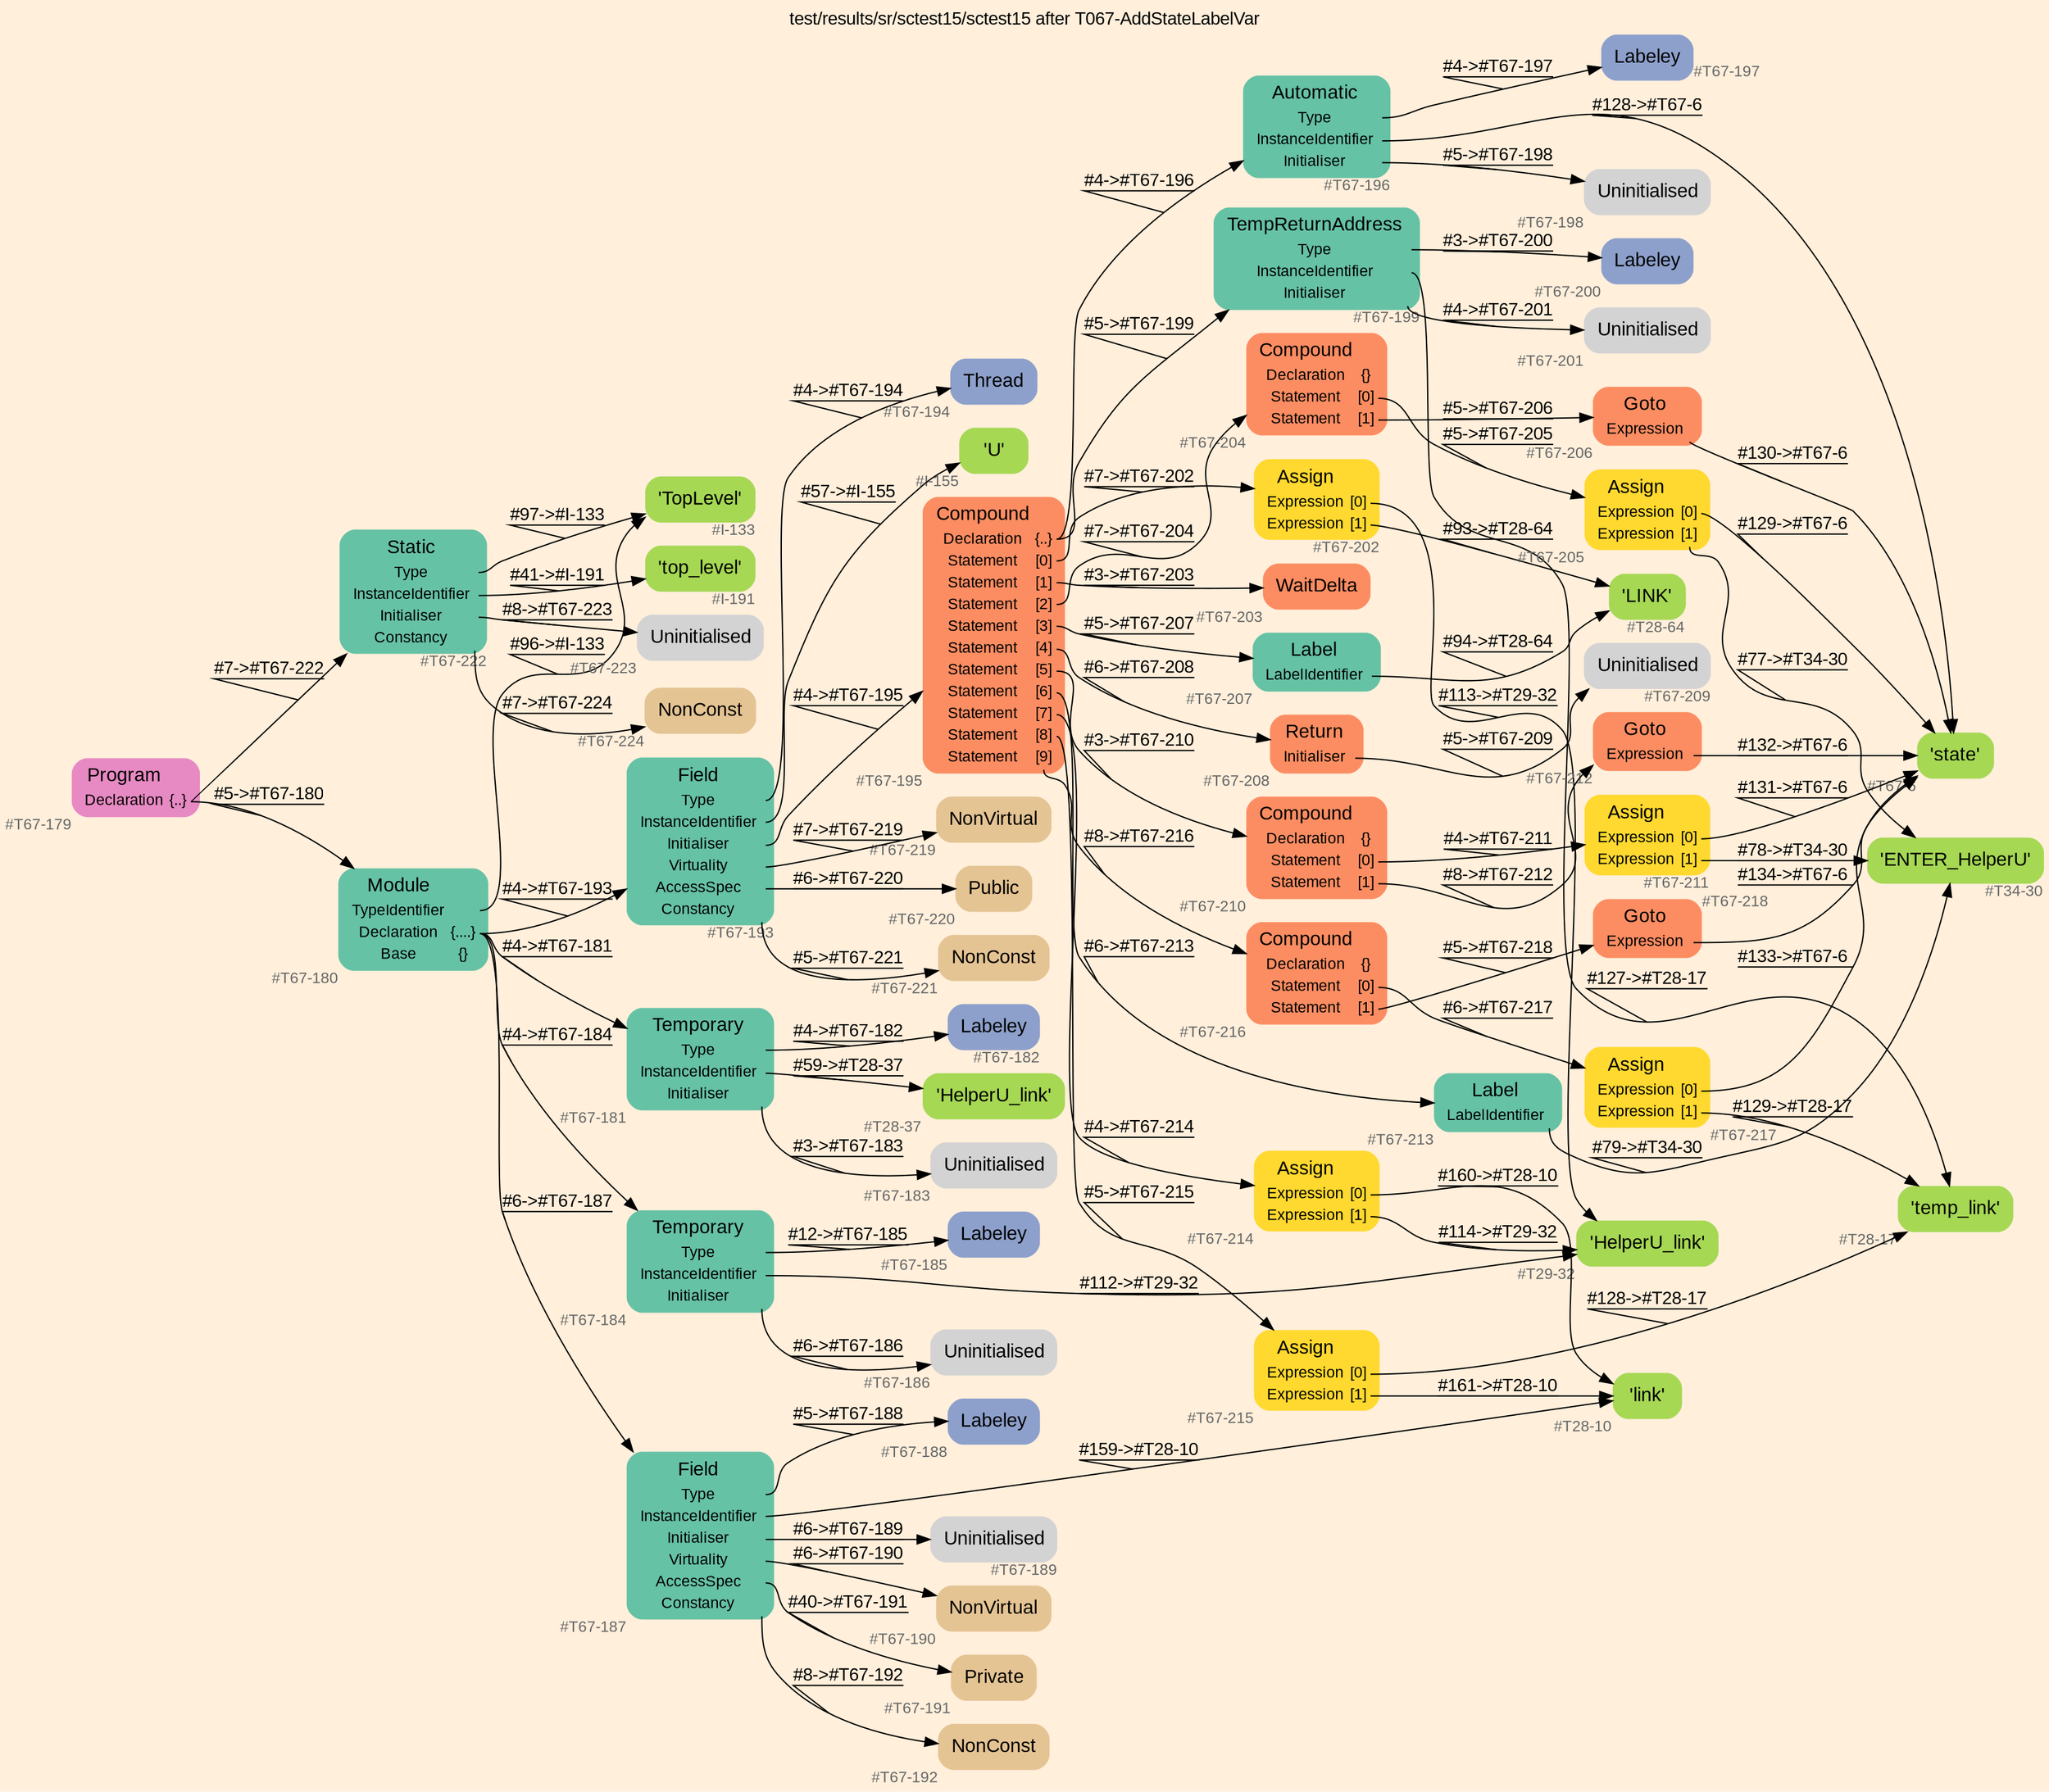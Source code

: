 digraph "test/results/sr/sctest15/sctest15 after T067-AddStateLabelVar" {
label = "test/results/sr/sctest15/sctest15 after T067-AddStateLabelVar"
labelloc = t
graph [
    rankdir = "LR"
    ranksep = 0.3
    bgcolor = antiquewhite1
    color = black
    fontcolor = black
    fontname = "Arial"
];
node [
    fontname = "Arial"
];
edge [
    fontname = "Arial"
];

// -------------------- node figure --------------------
// -------- block #T67-179 ----------
"#T67-179" [
    fillcolor = "/set28/4"
    xlabel = "#T67-179"
    fontsize = "12"
    fontcolor = grey40
    shape = "plaintext"
    label = <<TABLE BORDER="0" CELLBORDER="0" CELLSPACING="0">
     <TR><TD><FONT COLOR="black" POINT-SIZE="15">Program</FONT></TD></TR>
     <TR><TD><FONT COLOR="black" POINT-SIZE="12">Declaration</FONT></TD><TD PORT="port0"><FONT COLOR="black" POINT-SIZE="12">{..}</FONT></TD></TR>
    </TABLE>>
    style = "rounded,filled"
];

// -------- block #T67-180 ----------
"#T67-180" [
    fillcolor = "/set28/1"
    xlabel = "#T67-180"
    fontsize = "12"
    fontcolor = grey40
    shape = "plaintext"
    label = <<TABLE BORDER="0" CELLBORDER="0" CELLSPACING="0">
     <TR><TD><FONT COLOR="black" POINT-SIZE="15">Module</FONT></TD></TR>
     <TR><TD><FONT COLOR="black" POINT-SIZE="12">TypeIdentifier</FONT></TD><TD PORT="port0"></TD></TR>
     <TR><TD><FONT COLOR="black" POINT-SIZE="12">Declaration</FONT></TD><TD PORT="port1"><FONT COLOR="black" POINT-SIZE="12">{....}</FONT></TD></TR>
     <TR><TD><FONT COLOR="black" POINT-SIZE="12">Base</FONT></TD><TD PORT="port2"><FONT COLOR="black" POINT-SIZE="12">{}</FONT></TD></TR>
    </TABLE>>
    style = "rounded,filled"
];

// -------- block #I-133 ----------
"#I-133" [
    fillcolor = "/set28/5"
    xlabel = "#I-133"
    fontsize = "12"
    fontcolor = grey40
    shape = "plaintext"
    label = <<TABLE BORDER="0" CELLBORDER="0" CELLSPACING="0">
     <TR><TD><FONT COLOR="black" POINT-SIZE="15">'TopLevel'</FONT></TD></TR>
    </TABLE>>
    style = "rounded,filled"
];

// -------- block #T67-181 ----------
"#T67-181" [
    fillcolor = "/set28/1"
    xlabel = "#T67-181"
    fontsize = "12"
    fontcolor = grey40
    shape = "plaintext"
    label = <<TABLE BORDER="0" CELLBORDER="0" CELLSPACING="0">
     <TR><TD><FONT COLOR="black" POINT-SIZE="15">Temporary</FONT></TD></TR>
     <TR><TD><FONT COLOR="black" POINT-SIZE="12">Type</FONT></TD><TD PORT="port0"></TD></TR>
     <TR><TD><FONT COLOR="black" POINT-SIZE="12">InstanceIdentifier</FONT></TD><TD PORT="port1"></TD></TR>
     <TR><TD><FONT COLOR="black" POINT-SIZE="12">Initialiser</FONT></TD><TD PORT="port2"></TD></TR>
    </TABLE>>
    style = "rounded,filled"
];

// -------- block #T67-182 ----------
"#T67-182" [
    fillcolor = "/set28/3"
    xlabel = "#T67-182"
    fontsize = "12"
    fontcolor = grey40
    shape = "plaintext"
    label = <<TABLE BORDER="0" CELLBORDER="0" CELLSPACING="0">
     <TR><TD><FONT COLOR="black" POINT-SIZE="15">Labeley</FONT></TD></TR>
    </TABLE>>
    style = "rounded,filled"
];

// -------- block #T28-37 ----------
"#T28-37" [
    fillcolor = "/set28/5"
    xlabel = "#T28-37"
    fontsize = "12"
    fontcolor = grey40
    shape = "plaintext"
    label = <<TABLE BORDER="0" CELLBORDER="0" CELLSPACING="0">
     <TR><TD><FONT COLOR="black" POINT-SIZE="15">'HelperU_link'</FONT></TD></TR>
    </TABLE>>
    style = "rounded,filled"
];

// -------- block #T67-183 ----------
"#T67-183" [
    xlabel = "#T67-183"
    fontsize = "12"
    fontcolor = grey40
    shape = "plaintext"
    label = <<TABLE BORDER="0" CELLBORDER="0" CELLSPACING="0">
     <TR><TD><FONT COLOR="black" POINT-SIZE="15">Uninitialised</FONT></TD></TR>
    </TABLE>>
    style = "rounded,filled"
];

// -------- block #T67-184 ----------
"#T67-184" [
    fillcolor = "/set28/1"
    xlabel = "#T67-184"
    fontsize = "12"
    fontcolor = grey40
    shape = "plaintext"
    label = <<TABLE BORDER="0" CELLBORDER="0" CELLSPACING="0">
     <TR><TD><FONT COLOR="black" POINT-SIZE="15">Temporary</FONT></TD></TR>
     <TR><TD><FONT COLOR="black" POINT-SIZE="12">Type</FONT></TD><TD PORT="port0"></TD></TR>
     <TR><TD><FONT COLOR="black" POINT-SIZE="12">InstanceIdentifier</FONT></TD><TD PORT="port1"></TD></TR>
     <TR><TD><FONT COLOR="black" POINT-SIZE="12">Initialiser</FONT></TD><TD PORT="port2"></TD></TR>
    </TABLE>>
    style = "rounded,filled"
];

// -------- block #T67-185 ----------
"#T67-185" [
    fillcolor = "/set28/3"
    xlabel = "#T67-185"
    fontsize = "12"
    fontcolor = grey40
    shape = "plaintext"
    label = <<TABLE BORDER="0" CELLBORDER="0" CELLSPACING="0">
     <TR><TD><FONT COLOR="black" POINT-SIZE="15">Labeley</FONT></TD></TR>
    </TABLE>>
    style = "rounded,filled"
];

// -------- block #T29-32 ----------
"#T29-32" [
    fillcolor = "/set28/5"
    xlabel = "#T29-32"
    fontsize = "12"
    fontcolor = grey40
    shape = "plaintext"
    label = <<TABLE BORDER="0" CELLBORDER="0" CELLSPACING="0">
     <TR><TD><FONT COLOR="black" POINT-SIZE="15">'HelperU_link'</FONT></TD></TR>
    </TABLE>>
    style = "rounded,filled"
];

// -------- block #T67-186 ----------
"#T67-186" [
    xlabel = "#T67-186"
    fontsize = "12"
    fontcolor = grey40
    shape = "plaintext"
    label = <<TABLE BORDER="0" CELLBORDER="0" CELLSPACING="0">
     <TR><TD><FONT COLOR="black" POINT-SIZE="15">Uninitialised</FONT></TD></TR>
    </TABLE>>
    style = "rounded,filled"
];

// -------- block #T67-187 ----------
"#T67-187" [
    fillcolor = "/set28/1"
    xlabel = "#T67-187"
    fontsize = "12"
    fontcolor = grey40
    shape = "plaintext"
    label = <<TABLE BORDER="0" CELLBORDER="0" CELLSPACING="0">
     <TR><TD><FONT COLOR="black" POINT-SIZE="15">Field</FONT></TD></TR>
     <TR><TD><FONT COLOR="black" POINT-SIZE="12">Type</FONT></TD><TD PORT="port0"></TD></TR>
     <TR><TD><FONT COLOR="black" POINT-SIZE="12">InstanceIdentifier</FONT></TD><TD PORT="port1"></TD></TR>
     <TR><TD><FONT COLOR="black" POINT-SIZE="12">Initialiser</FONT></TD><TD PORT="port2"></TD></TR>
     <TR><TD><FONT COLOR="black" POINT-SIZE="12">Virtuality</FONT></TD><TD PORT="port3"></TD></TR>
     <TR><TD><FONT COLOR="black" POINT-SIZE="12">AccessSpec</FONT></TD><TD PORT="port4"></TD></TR>
     <TR><TD><FONT COLOR="black" POINT-SIZE="12">Constancy</FONT></TD><TD PORT="port5"></TD></TR>
    </TABLE>>
    style = "rounded,filled"
];

// -------- block #T67-188 ----------
"#T67-188" [
    fillcolor = "/set28/3"
    xlabel = "#T67-188"
    fontsize = "12"
    fontcolor = grey40
    shape = "plaintext"
    label = <<TABLE BORDER="0" CELLBORDER="0" CELLSPACING="0">
     <TR><TD><FONT COLOR="black" POINT-SIZE="15">Labeley</FONT></TD></TR>
    </TABLE>>
    style = "rounded,filled"
];

// -------- block #T28-10 ----------
"#T28-10" [
    fillcolor = "/set28/5"
    xlabel = "#T28-10"
    fontsize = "12"
    fontcolor = grey40
    shape = "plaintext"
    label = <<TABLE BORDER="0" CELLBORDER="0" CELLSPACING="0">
     <TR><TD><FONT COLOR="black" POINT-SIZE="15">'link'</FONT></TD></TR>
    </TABLE>>
    style = "rounded,filled"
];

// -------- block #T67-189 ----------
"#T67-189" [
    xlabel = "#T67-189"
    fontsize = "12"
    fontcolor = grey40
    shape = "plaintext"
    label = <<TABLE BORDER="0" CELLBORDER="0" CELLSPACING="0">
     <TR><TD><FONT COLOR="black" POINT-SIZE="15">Uninitialised</FONT></TD></TR>
    </TABLE>>
    style = "rounded,filled"
];

// -------- block #T67-190 ----------
"#T67-190" [
    fillcolor = "/set28/7"
    xlabel = "#T67-190"
    fontsize = "12"
    fontcolor = grey40
    shape = "plaintext"
    label = <<TABLE BORDER="0" CELLBORDER="0" CELLSPACING="0">
     <TR><TD><FONT COLOR="black" POINT-SIZE="15">NonVirtual</FONT></TD></TR>
    </TABLE>>
    style = "rounded,filled"
];

// -------- block #T67-191 ----------
"#T67-191" [
    fillcolor = "/set28/7"
    xlabel = "#T67-191"
    fontsize = "12"
    fontcolor = grey40
    shape = "plaintext"
    label = <<TABLE BORDER="0" CELLBORDER="0" CELLSPACING="0">
     <TR><TD><FONT COLOR="black" POINT-SIZE="15">Private</FONT></TD></TR>
    </TABLE>>
    style = "rounded,filled"
];

// -------- block #T67-192 ----------
"#T67-192" [
    fillcolor = "/set28/7"
    xlabel = "#T67-192"
    fontsize = "12"
    fontcolor = grey40
    shape = "plaintext"
    label = <<TABLE BORDER="0" CELLBORDER="0" CELLSPACING="0">
     <TR><TD><FONT COLOR="black" POINT-SIZE="15">NonConst</FONT></TD></TR>
    </TABLE>>
    style = "rounded,filled"
];

// -------- block #T67-193 ----------
"#T67-193" [
    fillcolor = "/set28/1"
    xlabel = "#T67-193"
    fontsize = "12"
    fontcolor = grey40
    shape = "plaintext"
    label = <<TABLE BORDER="0" CELLBORDER="0" CELLSPACING="0">
     <TR><TD><FONT COLOR="black" POINT-SIZE="15">Field</FONT></TD></TR>
     <TR><TD><FONT COLOR="black" POINT-SIZE="12">Type</FONT></TD><TD PORT="port0"></TD></TR>
     <TR><TD><FONT COLOR="black" POINT-SIZE="12">InstanceIdentifier</FONT></TD><TD PORT="port1"></TD></TR>
     <TR><TD><FONT COLOR="black" POINT-SIZE="12">Initialiser</FONT></TD><TD PORT="port2"></TD></TR>
     <TR><TD><FONT COLOR="black" POINT-SIZE="12">Virtuality</FONT></TD><TD PORT="port3"></TD></TR>
     <TR><TD><FONT COLOR="black" POINT-SIZE="12">AccessSpec</FONT></TD><TD PORT="port4"></TD></TR>
     <TR><TD><FONT COLOR="black" POINT-SIZE="12">Constancy</FONT></TD><TD PORT="port5"></TD></TR>
    </TABLE>>
    style = "rounded,filled"
];

// -------- block #T67-194 ----------
"#T67-194" [
    fillcolor = "/set28/3"
    xlabel = "#T67-194"
    fontsize = "12"
    fontcolor = grey40
    shape = "plaintext"
    label = <<TABLE BORDER="0" CELLBORDER="0" CELLSPACING="0">
     <TR><TD><FONT COLOR="black" POINT-SIZE="15">Thread</FONT></TD></TR>
    </TABLE>>
    style = "rounded,filled"
];

// -------- block #I-155 ----------
"#I-155" [
    fillcolor = "/set28/5"
    xlabel = "#I-155"
    fontsize = "12"
    fontcolor = grey40
    shape = "plaintext"
    label = <<TABLE BORDER="0" CELLBORDER="0" CELLSPACING="0">
     <TR><TD><FONT COLOR="black" POINT-SIZE="15">'U'</FONT></TD></TR>
    </TABLE>>
    style = "rounded,filled"
];

// -------- block #T67-195 ----------
"#T67-195" [
    fillcolor = "/set28/2"
    xlabel = "#T67-195"
    fontsize = "12"
    fontcolor = grey40
    shape = "plaintext"
    label = <<TABLE BORDER="0" CELLBORDER="0" CELLSPACING="0">
     <TR><TD><FONT COLOR="black" POINT-SIZE="15">Compound</FONT></TD></TR>
     <TR><TD><FONT COLOR="black" POINT-SIZE="12">Declaration</FONT></TD><TD PORT="port0"><FONT COLOR="black" POINT-SIZE="12">{..}</FONT></TD></TR>
     <TR><TD><FONT COLOR="black" POINT-SIZE="12">Statement</FONT></TD><TD PORT="port1"><FONT COLOR="black" POINT-SIZE="12">[0]</FONT></TD></TR>
     <TR><TD><FONT COLOR="black" POINT-SIZE="12">Statement</FONT></TD><TD PORT="port2"><FONT COLOR="black" POINT-SIZE="12">[1]</FONT></TD></TR>
     <TR><TD><FONT COLOR="black" POINT-SIZE="12">Statement</FONT></TD><TD PORT="port3"><FONT COLOR="black" POINT-SIZE="12">[2]</FONT></TD></TR>
     <TR><TD><FONT COLOR="black" POINT-SIZE="12">Statement</FONT></TD><TD PORT="port4"><FONT COLOR="black" POINT-SIZE="12">[3]</FONT></TD></TR>
     <TR><TD><FONT COLOR="black" POINT-SIZE="12">Statement</FONT></TD><TD PORT="port5"><FONT COLOR="black" POINT-SIZE="12">[4]</FONT></TD></TR>
     <TR><TD><FONT COLOR="black" POINT-SIZE="12">Statement</FONT></TD><TD PORT="port6"><FONT COLOR="black" POINT-SIZE="12">[5]</FONT></TD></TR>
     <TR><TD><FONT COLOR="black" POINT-SIZE="12">Statement</FONT></TD><TD PORT="port7"><FONT COLOR="black" POINT-SIZE="12">[6]</FONT></TD></TR>
     <TR><TD><FONT COLOR="black" POINT-SIZE="12">Statement</FONT></TD><TD PORT="port8"><FONT COLOR="black" POINT-SIZE="12">[7]</FONT></TD></TR>
     <TR><TD><FONT COLOR="black" POINT-SIZE="12">Statement</FONT></TD><TD PORT="port9"><FONT COLOR="black" POINT-SIZE="12">[8]</FONT></TD></TR>
     <TR><TD><FONT COLOR="black" POINT-SIZE="12">Statement</FONT></TD><TD PORT="port10"><FONT COLOR="black" POINT-SIZE="12">[9]</FONT></TD></TR>
    </TABLE>>
    style = "rounded,filled"
];

// -------- block #T67-196 ----------
"#T67-196" [
    fillcolor = "/set28/1"
    xlabel = "#T67-196"
    fontsize = "12"
    fontcolor = grey40
    shape = "plaintext"
    label = <<TABLE BORDER="0" CELLBORDER="0" CELLSPACING="0">
     <TR><TD><FONT COLOR="black" POINT-SIZE="15">Automatic</FONT></TD></TR>
     <TR><TD><FONT COLOR="black" POINT-SIZE="12">Type</FONT></TD><TD PORT="port0"></TD></TR>
     <TR><TD><FONT COLOR="black" POINT-SIZE="12">InstanceIdentifier</FONT></TD><TD PORT="port1"></TD></TR>
     <TR><TD><FONT COLOR="black" POINT-SIZE="12">Initialiser</FONT></TD><TD PORT="port2"></TD></TR>
    </TABLE>>
    style = "rounded,filled"
];

// -------- block #T67-197 ----------
"#T67-197" [
    fillcolor = "/set28/3"
    xlabel = "#T67-197"
    fontsize = "12"
    fontcolor = grey40
    shape = "plaintext"
    label = <<TABLE BORDER="0" CELLBORDER="0" CELLSPACING="0">
     <TR><TD><FONT COLOR="black" POINT-SIZE="15">Labeley</FONT></TD></TR>
    </TABLE>>
    style = "rounded,filled"
];

// -------- block #T67-6 ----------
"#T67-6" [
    fillcolor = "/set28/5"
    xlabel = "#T67-6"
    fontsize = "12"
    fontcolor = grey40
    shape = "plaintext"
    label = <<TABLE BORDER="0" CELLBORDER="0" CELLSPACING="0">
     <TR><TD><FONT COLOR="black" POINT-SIZE="15">'state'</FONT></TD></TR>
    </TABLE>>
    style = "rounded,filled"
];

// -------- block #T67-198 ----------
"#T67-198" [
    xlabel = "#T67-198"
    fontsize = "12"
    fontcolor = grey40
    shape = "plaintext"
    label = <<TABLE BORDER="0" CELLBORDER="0" CELLSPACING="0">
     <TR><TD><FONT COLOR="black" POINT-SIZE="15">Uninitialised</FONT></TD></TR>
    </TABLE>>
    style = "rounded,filled"
];

// -------- block #T67-199 ----------
"#T67-199" [
    fillcolor = "/set28/1"
    xlabel = "#T67-199"
    fontsize = "12"
    fontcolor = grey40
    shape = "plaintext"
    label = <<TABLE BORDER="0" CELLBORDER="0" CELLSPACING="0">
     <TR><TD><FONT COLOR="black" POINT-SIZE="15">TempReturnAddress</FONT></TD></TR>
     <TR><TD><FONT COLOR="black" POINT-SIZE="12">Type</FONT></TD><TD PORT="port0"></TD></TR>
     <TR><TD><FONT COLOR="black" POINT-SIZE="12">InstanceIdentifier</FONT></TD><TD PORT="port1"></TD></TR>
     <TR><TD><FONT COLOR="black" POINT-SIZE="12">Initialiser</FONT></TD><TD PORT="port2"></TD></TR>
    </TABLE>>
    style = "rounded,filled"
];

// -------- block #T67-200 ----------
"#T67-200" [
    fillcolor = "/set28/3"
    xlabel = "#T67-200"
    fontsize = "12"
    fontcolor = grey40
    shape = "plaintext"
    label = <<TABLE BORDER="0" CELLBORDER="0" CELLSPACING="0">
     <TR><TD><FONT COLOR="black" POINT-SIZE="15">Labeley</FONT></TD></TR>
    </TABLE>>
    style = "rounded,filled"
];

// -------- block #T28-17 ----------
"#T28-17" [
    fillcolor = "/set28/5"
    xlabel = "#T28-17"
    fontsize = "12"
    fontcolor = grey40
    shape = "plaintext"
    label = <<TABLE BORDER="0" CELLBORDER="0" CELLSPACING="0">
     <TR><TD><FONT COLOR="black" POINT-SIZE="15">'temp_link'</FONT></TD></TR>
    </TABLE>>
    style = "rounded,filled"
];

// -------- block #T67-201 ----------
"#T67-201" [
    xlabel = "#T67-201"
    fontsize = "12"
    fontcolor = grey40
    shape = "plaintext"
    label = <<TABLE BORDER="0" CELLBORDER="0" CELLSPACING="0">
     <TR><TD><FONT COLOR="black" POINT-SIZE="15">Uninitialised</FONT></TD></TR>
    </TABLE>>
    style = "rounded,filled"
];

// -------- block #T67-202 ----------
"#T67-202" [
    fillcolor = "/set28/6"
    xlabel = "#T67-202"
    fontsize = "12"
    fontcolor = grey40
    shape = "plaintext"
    label = <<TABLE BORDER="0" CELLBORDER="0" CELLSPACING="0">
     <TR><TD><FONT COLOR="black" POINT-SIZE="15">Assign</FONT></TD></TR>
     <TR><TD><FONT COLOR="black" POINT-SIZE="12">Expression</FONT></TD><TD PORT="port0"><FONT COLOR="black" POINT-SIZE="12">[0]</FONT></TD></TR>
     <TR><TD><FONT COLOR="black" POINT-SIZE="12">Expression</FONT></TD><TD PORT="port1"><FONT COLOR="black" POINT-SIZE="12">[1]</FONT></TD></TR>
    </TABLE>>
    style = "rounded,filled"
];

// -------- block #T28-64 ----------
"#T28-64" [
    fillcolor = "/set28/5"
    xlabel = "#T28-64"
    fontsize = "12"
    fontcolor = grey40
    shape = "plaintext"
    label = <<TABLE BORDER="0" CELLBORDER="0" CELLSPACING="0">
     <TR><TD><FONT COLOR="black" POINT-SIZE="15">'LINK'</FONT></TD></TR>
    </TABLE>>
    style = "rounded,filled"
];

// -------- block #T67-203 ----------
"#T67-203" [
    fillcolor = "/set28/2"
    xlabel = "#T67-203"
    fontsize = "12"
    fontcolor = grey40
    shape = "plaintext"
    label = <<TABLE BORDER="0" CELLBORDER="0" CELLSPACING="0">
     <TR><TD><FONT COLOR="black" POINT-SIZE="15">WaitDelta</FONT></TD></TR>
    </TABLE>>
    style = "rounded,filled"
];

// -------- block #T67-204 ----------
"#T67-204" [
    fillcolor = "/set28/2"
    xlabel = "#T67-204"
    fontsize = "12"
    fontcolor = grey40
    shape = "plaintext"
    label = <<TABLE BORDER="0" CELLBORDER="0" CELLSPACING="0">
     <TR><TD><FONT COLOR="black" POINT-SIZE="15">Compound</FONT></TD></TR>
     <TR><TD><FONT COLOR="black" POINT-SIZE="12">Declaration</FONT></TD><TD PORT="port0"><FONT COLOR="black" POINT-SIZE="12">{}</FONT></TD></TR>
     <TR><TD><FONT COLOR="black" POINT-SIZE="12">Statement</FONT></TD><TD PORT="port1"><FONT COLOR="black" POINT-SIZE="12">[0]</FONT></TD></TR>
     <TR><TD><FONT COLOR="black" POINT-SIZE="12">Statement</FONT></TD><TD PORT="port2"><FONT COLOR="black" POINT-SIZE="12">[1]</FONT></TD></TR>
    </TABLE>>
    style = "rounded,filled"
];

// -------- block #T67-205 ----------
"#T67-205" [
    fillcolor = "/set28/6"
    xlabel = "#T67-205"
    fontsize = "12"
    fontcolor = grey40
    shape = "plaintext"
    label = <<TABLE BORDER="0" CELLBORDER="0" CELLSPACING="0">
     <TR><TD><FONT COLOR="black" POINT-SIZE="15">Assign</FONT></TD></TR>
     <TR><TD><FONT COLOR="black" POINT-SIZE="12">Expression</FONT></TD><TD PORT="port0"><FONT COLOR="black" POINT-SIZE="12">[0]</FONT></TD></TR>
     <TR><TD><FONT COLOR="black" POINT-SIZE="12">Expression</FONT></TD><TD PORT="port1"><FONT COLOR="black" POINT-SIZE="12">[1]</FONT></TD></TR>
    </TABLE>>
    style = "rounded,filled"
];

// -------- block #T34-30 ----------
"#T34-30" [
    fillcolor = "/set28/5"
    xlabel = "#T34-30"
    fontsize = "12"
    fontcolor = grey40
    shape = "plaintext"
    label = <<TABLE BORDER="0" CELLBORDER="0" CELLSPACING="0">
     <TR><TD><FONT COLOR="black" POINT-SIZE="15">'ENTER_HelperU'</FONT></TD></TR>
    </TABLE>>
    style = "rounded,filled"
];

// -------- block #T67-206 ----------
"#T67-206" [
    fillcolor = "/set28/2"
    xlabel = "#T67-206"
    fontsize = "12"
    fontcolor = grey40
    shape = "plaintext"
    label = <<TABLE BORDER="0" CELLBORDER="0" CELLSPACING="0">
     <TR><TD><FONT COLOR="black" POINT-SIZE="15">Goto</FONT></TD></TR>
     <TR><TD><FONT COLOR="black" POINT-SIZE="12">Expression</FONT></TD><TD PORT="port0"></TD></TR>
    </TABLE>>
    style = "rounded,filled"
];

// -------- block #T67-207 ----------
"#T67-207" [
    fillcolor = "/set28/1"
    xlabel = "#T67-207"
    fontsize = "12"
    fontcolor = grey40
    shape = "plaintext"
    label = <<TABLE BORDER="0" CELLBORDER="0" CELLSPACING="0">
     <TR><TD><FONT COLOR="black" POINT-SIZE="15">Label</FONT></TD></TR>
     <TR><TD><FONT COLOR="black" POINT-SIZE="12">LabelIdentifier</FONT></TD><TD PORT="port0"></TD></TR>
    </TABLE>>
    style = "rounded,filled"
];

// -------- block #T67-208 ----------
"#T67-208" [
    fillcolor = "/set28/2"
    xlabel = "#T67-208"
    fontsize = "12"
    fontcolor = grey40
    shape = "plaintext"
    label = <<TABLE BORDER="0" CELLBORDER="0" CELLSPACING="0">
     <TR><TD><FONT COLOR="black" POINT-SIZE="15">Return</FONT></TD></TR>
     <TR><TD><FONT COLOR="black" POINT-SIZE="12">Initialiser</FONT></TD><TD PORT="port0"></TD></TR>
    </TABLE>>
    style = "rounded,filled"
];

// -------- block #T67-209 ----------
"#T67-209" [
    xlabel = "#T67-209"
    fontsize = "12"
    fontcolor = grey40
    shape = "plaintext"
    label = <<TABLE BORDER="0" CELLBORDER="0" CELLSPACING="0">
     <TR><TD><FONT COLOR="black" POINT-SIZE="15">Uninitialised</FONT></TD></TR>
    </TABLE>>
    style = "rounded,filled"
];

// -------- block #T67-210 ----------
"#T67-210" [
    fillcolor = "/set28/2"
    xlabel = "#T67-210"
    fontsize = "12"
    fontcolor = grey40
    shape = "plaintext"
    label = <<TABLE BORDER="0" CELLBORDER="0" CELLSPACING="0">
     <TR><TD><FONT COLOR="black" POINT-SIZE="15">Compound</FONT></TD></TR>
     <TR><TD><FONT COLOR="black" POINT-SIZE="12">Declaration</FONT></TD><TD PORT="port0"><FONT COLOR="black" POINT-SIZE="12">{}</FONT></TD></TR>
     <TR><TD><FONT COLOR="black" POINT-SIZE="12">Statement</FONT></TD><TD PORT="port1"><FONT COLOR="black" POINT-SIZE="12">[0]</FONT></TD></TR>
     <TR><TD><FONT COLOR="black" POINT-SIZE="12">Statement</FONT></TD><TD PORT="port2"><FONT COLOR="black" POINT-SIZE="12">[1]</FONT></TD></TR>
    </TABLE>>
    style = "rounded,filled"
];

// -------- block #T67-211 ----------
"#T67-211" [
    fillcolor = "/set28/6"
    xlabel = "#T67-211"
    fontsize = "12"
    fontcolor = grey40
    shape = "plaintext"
    label = <<TABLE BORDER="0" CELLBORDER="0" CELLSPACING="0">
     <TR><TD><FONT COLOR="black" POINT-SIZE="15">Assign</FONT></TD></TR>
     <TR><TD><FONT COLOR="black" POINT-SIZE="12">Expression</FONT></TD><TD PORT="port0"><FONT COLOR="black" POINT-SIZE="12">[0]</FONT></TD></TR>
     <TR><TD><FONT COLOR="black" POINT-SIZE="12">Expression</FONT></TD><TD PORT="port1"><FONT COLOR="black" POINT-SIZE="12">[1]</FONT></TD></TR>
    </TABLE>>
    style = "rounded,filled"
];

// -------- block #T67-212 ----------
"#T67-212" [
    fillcolor = "/set28/2"
    xlabel = "#T67-212"
    fontsize = "12"
    fontcolor = grey40
    shape = "plaintext"
    label = <<TABLE BORDER="0" CELLBORDER="0" CELLSPACING="0">
     <TR><TD><FONT COLOR="black" POINT-SIZE="15">Goto</FONT></TD></TR>
     <TR><TD><FONT COLOR="black" POINT-SIZE="12">Expression</FONT></TD><TD PORT="port0"></TD></TR>
    </TABLE>>
    style = "rounded,filled"
];

// -------- block #T67-213 ----------
"#T67-213" [
    fillcolor = "/set28/1"
    xlabel = "#T67-213"
    fontsize = "12"
    fontcolor = grey40
    shape = "plaintext"
    label = <<TABLE BORDER="0" CELLBORDER="0" CELLSPACING="0">
     <TR><TD><FONT COLOR="black" POINT-SIZE="15">Label</FONT></TD></TR>
     <TR><TD><FONT COLOR="black" POINT-SIZE="12">LabelIdentifier</FONT></TD><TD PORT="port0"></TD></TR>
    </TABLE>>
    style = "rounded,filled"
];

// -------- block #T67-214 ----------
"#T67-214" [
    fillcolor = "/set28/6"
    xlabel = "#T67-214"
    fontsize = "12"
    fontcolor = grey40
    shape = "plaintext"
    label = <<TABLE BORDER="0" CELLBORDER="0" CELLSPACING="0">
     <TR><TD><FONT COLOR="black" POINT-SIZE="15">Assign</FONT></TD></TR>
     <TR><TD><FONT COLOR="black" POINT-SIZE="12">Expression</FONT></TD><TD PORT="port0"><FONT COLOR="black" POINT-SIZE="12">[0]</FONT></TD></TR>
     <TR><TD><FONT COLOR="black" POINT-SIZE="12">Expression</FONT></TD><TD PORT="port1"><FONT COLOR="black" POINT-SIZE="12">[1]</FONT></TD></TR>
    </TABLE>>
    style = "rounded,filled"
];

// -------- block #T67-215 ----------
"#T67-215" [
    fillcolor = "/set28/6"
    xlabel = "#T67-215"
    fontsize = "12"
    fontcolor = grey40
    shape = "plaintext"
    label = <<TABLE BORDER="0" CELLBORDER="0" CELLSPACING="0">
     <TR><TD><FONT COLOR="black" POINT-SIZE="15">Assign</FONT></TD></TR>
     <TR><TD><FONT COLOR="black" POINT-SIZE="12">Expression</FONT></TD><TD PORT="port0"><FONT COLOR="black" POINT-SIZE="12">[0]</FONT></TD></TR>
     <TR><TD><FONT COLOR="black" POINT-SIZE="12">Expression</FONT></TD><TD PORT="port1"><FONT COLOR="black" POINT-SIZE="12">[1]</FONT></TD></TR>
    </TABLE>>
    style = "rounded,filled"
];

// -------- block #T67-216 ----------
"#T67-216" [
    fillcolor = "/set28/2"
    xlabel = "#T67-216"
    fontsize = "12"
    fontcolor = grey40
    shape = "plaintext"
    label = <<TABLE BORDER="0" CELLBORDER="0" CELLSPACING="0">
     <TR><TD><FONT COLOR="black" POINT-SIZE="15">Compound</FONT></TD></TR>
     <TR><TD><FONT COLOR="black" POINT-SIZE="12">Declaration</FONT></TD><TD PORT="port0"><FONT COLOR="black" POINT-SIZE="12">{}</FONT></TD></TR>
     <TR><TD><FONT COLOR="black" POINT-SIZE="12">Statement</FONT></TD><TD PORT="port1"><FONT COLOR="black" POINT-SIZE="12">[0]</FONT></TD></TR>
     <TR><TD><FONT COLOR="black" POINT-SIZE="12">Statement</FONT></TD><TD PORT="port2"><FONT COLOR="black" POINT-SIZE="12">[1]</FONT></TD></TR>
    </TABLE>>
    style = "rounded,filled"
];

// -------- block #T67-217 ----------
"#T67-217" [
    fillcolor = "/set28/6"
    xlabel = "#T67-217"
    fontsize = "12"
    fontcolor = grey40
    shape = "plaintext"
    label = <<TABLE BORDER="0" CELLBORDER="0" CELLSPACING="0">
     <TR><TD><FONT COLOR="black" POINT-SIZE="15">Assign</FONT></TD></TR>
     <TR><TD><FONT COLOR="black" POINT-SIZE="12">Expression</FONT></TD><TD PORT="port0"><FONT COLOR="black" POINT-SIZE="12">[0]</FONT></TD></TR>
     <TR><TD><FONT COLOR="black" POINT-SIZE="12">Expression</FONT></TD><TD PORT="port1"><FONT COLOR="black" POINT-SIZE="12">[1]</FONT></TD></TR>
    </TABLE>>
    style = "rounded,filled"
];

// -------- block #T67-218 ----------
"#T67-218" [
    fillcolor = "/set28/2"
    xlabel = "#T67-218"
    fontsize = "12"
    fontcolor = grey40
    shape = "plaintext"
    label = <<TABLE BORDER="0" CELLBORDER="0" CELLSPACING="0">
     <TR><TD><FONT COLOR="black" POINT-SIZE="15">Goto</FONT></TD></TR>
     <TR><TD><FONT COLOR="black" POINT-SIZE="12">Expression</FONT></TD><TD PORT="port0"></TD></TR>
    </TABLE>>
    style = "rounded,filled"
];

// -------- block #T67-219 ----------
"#T67-219" [
    fillcolor = "/set28/7"
    xlabel = "#T67-219"
    fontsize = "12"
    fontcolor = grey40
    shape = "plaintext"
    label = <<TABLE BORDER="0" CELLBORDER="0" CELLSPACING="0">
     <TR><TD><FONT COLOR="black" POINT-SIZE="15">NonVirtual</FONT></TD></TR>
    </TABLE>>
    style = "rounded,filled"
];

// -------- block #T67-220 ----------
"#T67-220" [
    fillcolor = "/set28/7"
    xlabel = "#T67-220"
    fontsize = "12"
    fontcolor = grey40
    shape = "plaintext"
    label = <<TABLE BORDER="0" CELLBORDER="0" CELLSPACING="0">
     <TR><TD><FONT COLOR="black" POINT-SIZE="15">Public</FONT></TD></TR>
    </TABLE>>
    style = "rounded,filled"
];

// -------- block #T67-221 ----------
"#T67-221" [
    fillcolor = "/set28/7"
    xlabel = "#T67-221"
    fontsize = "12"
    fontcolor = grey40
    shape = "plaintext"
    label = <<TABLE BORDER="0" CELLBORDER="0" CELLSPACING="0">
     <TR><TD><FONT COLOR="black" POINT-SIZE="15">NonConst</FONT></TD></TR>
    </TABLE>>
    style = "rounded,filled"
];

// -------- block #T67-222 ----------
"#T67-222" [
    fillcolor = "/set28/1"
    xlabel = "#T67-222"
    fontsize = "12"
    fontcolor = grey40
    shape = "plaintext"
    label = <<TABLE BORDER="0" CELLBORDER="0" CELLSPACING="0">
     <TR><TD><FONT COLOR="black" POINT-SIZE="15">Static</FONT></TD></TR>
     <TR><TD><FONT COLOR="black" POINT-SIZE="12">Type</FONT></TD><TD PORT="port0"></TD></TR>
     <TR><TD><FONT COLOR="black" POINT-SIZE="12">InstanceIdentifier</FONT></TD><TD PORT="port1"></TD></TR>
     <TR><TD><FONT COLOR="black" POINT-SIZE="12">Initialiser</FONT></TD><TD PORT="port2"></TD></TR>
     <TR><TD><FONT COLOR="black" POINT-SIZE="12">Constancy</FONT></TD><TD PORT="port3"></TD></TR>
    </TABLE>>
    style = "rounded,filled"
];

// -------- block #I-191 ----------
"#I-191" [
    fillcolor = "/set28/5"
    xlabel = "#I-191"
    fontsize = "12"
    fontcolor = grey40
    shape = "plaintext"
    label = <<TABLE BORDER="0" CELLBORDER="0" CELLSPACING="0">
     <TR><TD><FONT COLOR="black" POINT-SIZE="15">'top_level'</FONT></TD></TR>
    </TABLE>>
    style = "rounded,filled"
];

// -------- block #T67-223 ----------
"#T67-223" [
    xlabel = "#T67-223"
    fontsize = "12"
    fontcolor = grey40
    shape = "plaintext"
    label = <<TABLE BORDER="0" CELLBORDER="0" CELLSPACING="0">
     <TR><TD><FONT COLOR="black" POINT-SIZE="15">Uninitialised</FONT></TD></TR>
    </TABLE>>
    style = "rounded,filled"
];

// -------- block #T67-224 ----------
"#T67-224" [
    fillcolor = "/set28/7"
    xlabel = "#T67-224"
    fontsize = "12"
    fontcolor = grey40
    shape = "plaintext"
    label = <<TABLE BORDER="0" CELLBORDER="0" CELLSPACING="0">
     <TR><TD><FONT COLOR="black" POINT-SIZE="15">NonConst</FONT></TD></TR>
    </TABLE>>
    style = "rounded,filled"
];

"#T67-179":port0 -> "#T67-180" [
    label = "#5-&gt;#T67-180"
    decorate = true
    color = black
    fontcolor = black
];

"#T67-179":port0 -> "#T67-222" [
    label = "#7-&gt;#T67-222"
    decorate = true
    color = black
    fontcolor = black
];

"#T67-180":port0 -> "#I-133" [
    label = "#96-&gt;#I-133"
    decorate = true
    color = black
    fontcolor = black
];

"#T67-180":port1 -> "#T67-181" [
    label = "#4-&gt;#T67-181"
    decorate = true
    color = black
    fontcolor = black
];

"#T67-180":port1 -> "#T67-184" [
    label = "#4-&gt;#T67-184"
    decorate = true
    color = black
    fontcolor = black
];

"#T67-180":port1 -> "#T67-187" [
    label = "#6-&gt;#T67-187"
    decorate = true
    color = black
    fontcolor = black
];

"#T67-180":port1 -> "#T67-193" [
    label = "#4-&gt;#T67-193"
    decorate = true
    color = black
    fontcolor = black
];

"#T67-181":port0 -> "#T67-182" [
    label = "#4-&gt;#T67-182"
    decorate = true
    color = black
    fontcolor = black
];

"#T67-181":port1 -> "#T28-37" [
    label = "#59-&gt;#T28-37"
    decorate = true
    color = black
    fontcolor = black
];

"#T67-181":port2 -> "#T67-183" [
    label = "#3-&gt;#T67-183"
    decorate = true
    color = black
    fontcolor = black
];

"#T67-184":port0 -> "#T67-185" [
    label = "#12-&gt;#T67-185"
    decorate = true
    color = black
    fontcolor = black
];

"#T67-184":port1 -> "#T29-32" [
    label = "#112-&gt;#T29-32"
    decorate = true
    color = black
    fontcolor = black
];

"#T67-184":port2 -> "#T67-186" [
    label = "#6-&gt;#T67-186"
    decorate = true
    color = black
    fontcolor = black
];

"#T67-187":port0 -> "#T67-188" [
    label = "#5-&gt;#T67-188"
    decorate = true
    color = black
    fontcolor = black
];

"#T67-187":port1 -> "#T28-10" [
    label = "#159-&gt;#T28-10"
    decorate = true
    color = black
    fontcolor = black
];

"#T67-187":port2 -> "#T67-189" [
    label = "#6-&gt;#T67-189"
    decorate = true
    color = black
    fontcolor = black
];

"#T67-187":port3 -> "#T67-190" [
    label = "#6-&gt;#T67-190"
    decorate = true
    color = black
    fontcolor = black
];

"#T67-187":port4 -> "#T67-191" [
    label = "#40-&gt;#T67-191"
    decorate = true
    color = black
    fontcolor = black
];

"#T67-187":port5 -> "#T67-192" [
    label = "#8-&gt;#T67-192"
    decorate = true
    color = black
    fontcolor = black
];

"#T67-193":port0 -> "#T67-194" [
    label = "#4-&gt;#T67-194"
    decorate = true
    color = black
    fontcolor = black
];

"#T67-193":port1 -> "#I-155" [
    label = "#57-&gt;#I-155"
    decorate = true
    color = black
    fontcolor = black
];

"#T67-193":port2 -> "#T67-195" [
    label = "#4-&gt;#T67-195"
    decorate = true
    color = black
    fontcolor = black
];

"#T67-193":port3 -> "#T67-219" [
    label = "#7-&gt;#T67-219"
    decorate = true
    color = black
    fontcolor = black
];

"#T67-193":port4 -> "#T67-220" [
    label = "#6-&gt;#T67-220"
    decorate = true
    color = black
    fontcolor = black
];

"#T67-193":port5 -> "#T67-221" [
    label = "#5-&gt;#T67-221"
    decorate = true
    color = black
    fontcolor = black
];

"#T67-195":port0 -> "#T67-196" [
    label = "#4-&gt;#T67-196"
    decorate = true
    color = black
    fontcolor = black
];

"#T67-195":port0 -> "#T67-199" [
    label = "#5-&gt;#T67-199"
    decorate = true
    color = black
    fontcolor = black
];

"#T67-195":port1 -> "#T67-202" [
    label = "#7-&gt;#T67-202"
    decorate = true
    color = black
    fontcolor = black
];

"#T67-195":port2 -> "#T67-203" [
    label = "#3-&gt;#T67-203"
    decorate = true
    color = black
    fontcolor = black
];

"#T67-195":port3 -> "#T67-204" [
    label = "#7-&gt;#T67-204"
    decorate = true
    color = black
    fontcolor = black
];

"#T67-195":port4 -> "#T67-207" [
    label = "#5-&gt;#T67-207"
    decorate = true
    color = black
    fontcolor = black
];

"#T67-195":port5 -> "#T67-208" [
    label = "#6-&gt;#T67-208"
    decorate = true
    color = black
    fontcolor = black
];

"#T67-195":port6 -> "#T67-210" [
    label = "#3-&gt;#T67-210"
    decorate = true
    color = black
    fontcolor = black
];

"#T67-195":port7 -> "#T67-213" [
    label = "#6-&gt;#T67-213"
    decorate = true
    color = black
    fontcolor = black
];

"#T67-195":port8 -> "#T67-214" [
    label = "#4-&gt;#T67-214"
    decorate = true
    color = black
    fontcolor = black
];

"#T67-195":port9 -> "#T67-215" [
    label = "#5-&gt;#T67-215"
    decorate = true
    color = black
    fontcolor = black
];

"#T67-195":port10 -> "#T67-216" [
    label = "#8-&gt;#T67-216"
    decorate = true
    color = black
    fontcolor = black
];

"#T67-196":port0 -> "#T67-197" [
    label = "#4-&gt;#T67-197"
    decorate = true
    color = black
    fontcolor = black
];

"#T67-196":port1 -> "#T67-6" [
    label = "#128-&gt;#T67-6"
    decorate = true
    color = black
    fontcolor = black
];

"#T67-196":port2 -> "#T67-198" [
    label = "#5-&gt;#T67-198"
    decorate = true
    color = black
    fontcolor = black
];

"#T67-199":port0 -> "#T67-200" [
    label = "#3-&gt;#T67-200"
    decorate = true
    color = black
    fontcolor = black
];

"#T67-199":port1 -> "#T28-17" [
    label = "#127-&gt;#T28-17"
    decorate = true
    color = black
    fontcolor = black
];

"#T67-199":port2 -> "#T67-201" [
    label = "#4-&gt;#T67-201"
    decorate = true
    color = black
    fontcolor = black
];

"#T67-202":port0 -> "#T29-32" [
    label = "#113-&gt;#T29-32"
    decorate = true
    color = black
    fontcolor = black
];

"#T67-202":port1 -> "#T28-64" [
    label = "#93-&gt;#T28-64"
    decorate = true
    color = black
    fontcolor = black
];

"#T67-204":port1 -> "#T67-205" [
    label = "#5-&gt;#T67-205"
    decorate = true
    color = black
    fontcolor = black
];

"#T67-204":port2 -> "#T67-206" [
    label = "#5-&gt;#T67-206"
    decorate = true
    color = black
    fontcolor = black
];

"#T67-205":port0 -> "#T67-6" [
    label = "#129-&gt;#T67-6"
    decorate = true
    color = black
    fontcolor = black
];

"#T67-205":port1 -> "#T34-30" [
    label = "#77-&gt;#T34-30"
    decorate = true
    color = black
    fontcolor = black
];

"#T67-206":port0 -> "#T67-6" [
    label = "#130-&gt;#T67-6"
    decorate = true
    color = black
    fontcolor = black
];

"#T67-207":port0 -> "#T28-64" [
    label = "#94-&gt;#T28-64"
    decorate = true
    color = black
    fontcolor = black
];

"#T67-208":port0 -> "#T67-209" [
    label = "#5-&gt;#T67-209"
    decorate = true
    color = black
    fontcolor = black
];

"#T67-210":port1 -> "#T67-211" [
    label = "#4-&gt;#T67-211"
    decorate = true
    color = black
    fontcolor = black
];

"#T67-210":port2 -> "#T67-212" [
    label = "#8-&gt;#T67-212"
    decorate = true
    color = black
    fontcolor = black
];

"#T67-211":port0 -> "#T67-6" [
    label = "#131-&gt;#T67-6"
    decorate = true
    color = black
    fontcolor = black
];

"#T67-211":port1 -> "#T34-30" [
    label = "#78-&gt;#T34-30"
    decorate = true
    color = black
    fontcolor = black
];

"#T67-212":port0 -> "#T67-6" [
    label = "#132-&gt;#T67-6"
    decorate = true
    color = black
    fontcolor = black
];

"#T67-213":port0 -> "#T34-30" [
    label = "#79-&gt;#T34-30"
    decorate = true
    color = black
    fontcolor = black
];

"#T67-214":port0 -> "#T28-10" [
    label = "#160-&gt;#T28-10"
    decorate = true
    color = black
    fontcolor = black
];

"#T67-214":port1 -> "#T29-32" [
    label = "#114-&gt;#T29-32"
    decorate = true
    color = black
    fontcolor = black
];

"#T67-215":port0 -> "#T28-17" [
    label = "#128-&gt;#T28-17"
    decorate = true
    color = black
    fontcolor = black
];

"#T67-215":port1 -> "#T28-10" [
    label = "#161-&gt;#T28-10"
    decorate = true
    color = black
    fontcolor = black
];

"#T67-216":port1 -> "#T67-217" [
    label = "#6-&gt;#T67-217"
    decorate = true
    color = black
    fontcolor = black
];

"#T67-216":port2 -> "#T67-218" [
    label = "#5-&gt;#T67-218"
    decorate = true
    color = black
    fontcolor = black
];

"#T67-217":port0 -> "#T67-6" [
    label = "#133-&gt;#T67-6"
    decorate = true
    color = black
    fontcolor = black
];

"#T67-217":port1 -> "#T28-17" [
    label = "#129-&gt;#T28-17"
    decorate = true
    color = black
    fontcolor = black
];

"#T67-218":port0 -> "#T67-6" [
    label = "#134-&gt;#T67-6"
    decorate = true
    color = black
    fontcolor = black
];

"#T67-222":port0 -> "#I-133" [
    label = "#97-&gt;#I-133"
    decorate = true
    color = black
    fontcolor = black
];

"#T67-222":port1 -> "#I-191" [
    label = "#41-&gt;#I-191"
    decorate = true
    color = black
    fontcolor = black
];

"#T67-222":port2 -> "#T67-223" [
    label = "#8-&gt;#T67-223"
    decorate = true
    color = black
    fontcolor = black
];

"#T67-222":port3 -> "#T67-224" [
    label = "#7-&gt;#T67-224"
    decorate = true
    color = black
    fontcolor = black
];


}
